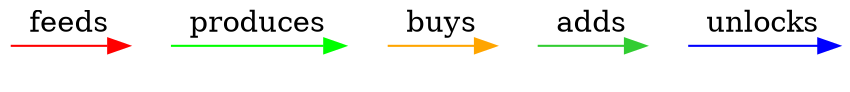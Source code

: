 
digraph {
  node [label="" width=0 style=invis];
  { rank="same"; n0; n1; n2; n3; n4; n5; n6; n7; n8; n9; }
  n0 -> n1 [color="red" label="feeds"];
  n2 -> n3 [color="green" label="produces"];
  n4 -> n5 [color="orange" label="buys"];
  n6 -> n7 [color="limegreen" label="adds"];
  n8 -> n9 [color="blue" label="unlocks"];
}
